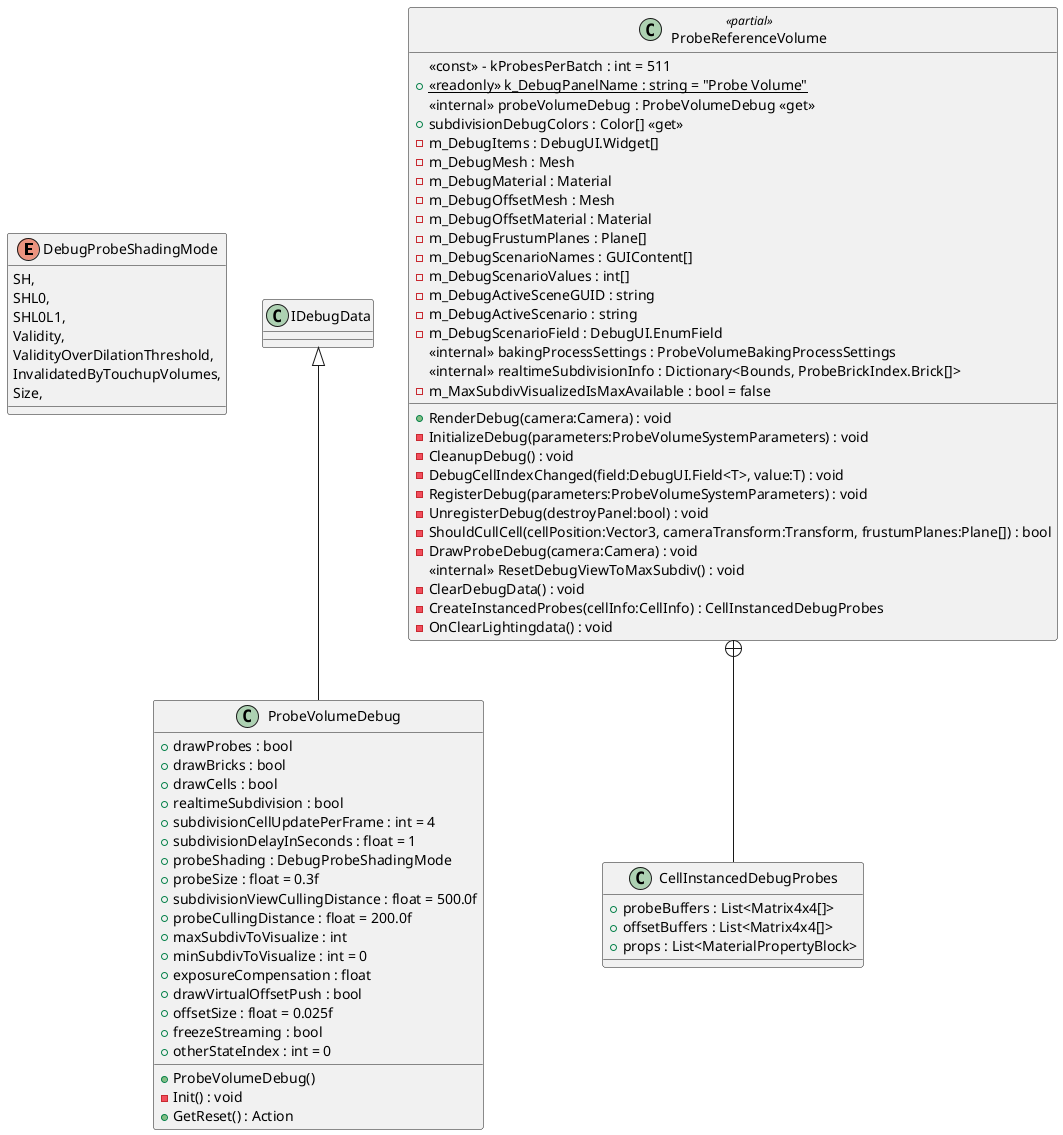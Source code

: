 @startuml
enum DebugProbeShadingMode {
    SH,
    SHL0,
    SHL0L1,
    Validity,
    ValidityOverDilationThreshold,
    InvalidatedByTouchupVolumes,
    Size,
}
class ProbeVolumeDebug {
    + drawProbes : bool
    + drawBricks : bool
    + drawCells : bool
    + realtimeSubdivision : bool
    + subdivisionCellUpdatePerFrame : int = 4
    + subdivisionDelayInSeconds : float = 1
    + probeShading : DebugProbeShadingMode
    + probeSize : float = 0.3f
    + subdivisionViewCullingDistance : float = 500.0f
    + probeCullingDistance : float = 200.0f
    + maxSubdivToVisualize : int
    + minSubdivToVisualize : int = 0
    + exposureCompensation : float
    + drawVirtualOffsetPush : bool
    + offsetSize : float = 0.025f
    + freezeStreaming : bool
    + otherStateIndex : int = 0
    + ProbeVolumeDebug()
    - Init() : void
    + GetReset() : Action
}
class ProbeReferenceVolume <<partial>> {
    <<const>> - kProbesPerBatch : int = 511
    + {static} <<readonly>> k_DebugPanelName : string = "Probe Volume"
    <<internal>> probeVolumeDebug : ProbeVolumeDebug <<get>>
    + subdivisionDebugColors : Color[] <<get>>
    - m_DebugItems : DebugUI.Widget[]
    - m_DebugMesh : Mesh
    - m_DebugMaterial : Material
    - m_DebugOffsetMesh : Mesh
    - m_DebugOffsetMaterial : Material
    - m_DebugFrustumPlanes : Plane[]
    - m_DebugScenarioNames : GUIContent[]
    - m_DebugScenarioValues : int[]
    - m_DebugActiveSceneGUID : string
    - m_DebugActiveScenario : string
    - m_DebugScenarioField : DebugUI.EnumField
    <<internal>> bakingProcessSettings : ProbeVolumeBakingProcessSettings
    <<internal>> realtimeSubdivisionInfo : Dictionary<Bounds, ProbeBrickIndex.Brick[]>
    - m_MaxSubdivVisualizedIsMaxAvailable : bool = false
    + RenderDebug(camera:Camera) : void
    - InitializeDebug(parameters:ProbeVolumeSystemParameters) : void
    - CleanupDebug() : void
    - DebugCellIndexChanged(field:DebugUI.Field<T>, value:T) : void
    - RegisterDebug(parameters:ProbeVolumeSystemParameters) : void
    - UnregisterDebug(destroyPanel:bool) : void
    - ShouldCullCell(cellPosition:Vector3, cameraTransform:Transform, frustumPlanes:Plane[]) : bool
    - DrawProbeDebug(camera:Camera) : void
    <<internal>> ResetDebugViewToMaxSubdiv() : void
    - ClearDebugData() : void
    - CreateInstancedProbes(cellInfo:CellInfo) : CellInstancedDebugProbes
    - OnClearLightingdata() : void
}
class CellInstancedDebugProbes {
    + probeBuffers : List<Matrix4x4[]>
    + offsetBuffers : List<Matrix4x4[]>
    + props : List<MaterialPropertyBlock>
}
IDebugData <|-- ProbeVolumeDebug
ProbeReferenceVolume +-- CellInstancedDebugProbes
@enduml
